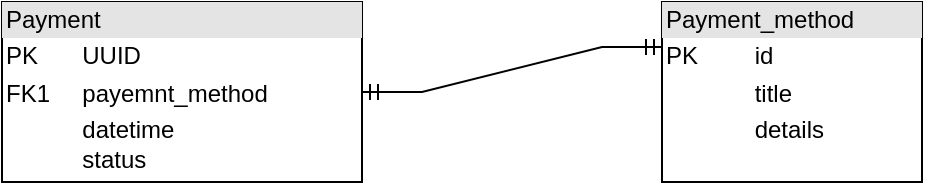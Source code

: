 <mxfile version="20.8.16" type="device"><diagram name="Страница 1" id="T3HGEiSSBw1LvKvfjtLk"><mxGraphModel dx="1434" dy="707" grid="1" gridSize="10" guides="1" tooltips="1" connect="1" arrows="1" fold="1" page="1" pageScale="1" pageWidth="827" pageHeight="1169" math="0" shadow="0"><root><mxCell id="0"/><mxCell id="1" parent="0"/><mxCell id="t3cZsNjKMQNc1aGJjUF6-1" value="&lt;div style=&quot;box-sizing:border-box;width:100%;background:#e4e4e4;padding:2px;&quot;&gt;Payment&lt;/div&gt;&lt;table style=&quot;width:100%;font-size:1em;&quot; cellpadding=&quot;2&quot; cellspacing=&quot;0&quot;&gt;&lt;tbody&gt;&lt;tr&gt;&lt;td&gt;PK&lt;/td&gt;&lt;td&gt;UUID&lt;/td&gt;&lt;/tr&gt;&lt;tr&gt;&lt;td&gt;FK1&lt;/td&gt;&lt;td&gt;payemnt_method&lt;/td&gt;&lt;/tr&gt;&lt;tr&gt;&lt;td&gt;&lt;/td&gt;&lt;td&gt;datetime&lt;br&gt;status&lt;br&gt;&lt;br&gt;&lt;/td&gt;&lt;/tr&gt;&lt;/tbody&gt;&lt;/table&gt;" style="verticalAlign=top;align=left;overflow=fill;html=1;" vertex="1" parent="1"><mxGeometry x="150" y="340" width="180" height="90" as="geometry"/></mxCell><mxCell id="t3cZsNjKMQNc1aGJjUF6-2" value="&lt;div style=&quot;box-sizing:border-box;width:100%;background:#e4e4e4;padding:2px;&quot;&gt;Payment_method&lt;/div&gt;&lt;table style=&quot;width:100%;font-size:1em;&quot; cellpadding=&quot;2&quot; cellspacing=&quot;0&quot;&gt;&lt;tbody&gt;&lt;tr&gt;&lt;td&gt;PK&lt;/td&gt;&lt;td&gt;id&lt;/td&gt;&lt;/tr&gt;&lt;tr&gt;&lt;td&gt;&lt;br&gt;&lt;/td&gt;&lt;td&gt;title&lt;/td&gt;&lt;/tr&gt;&lt;tr&gt;&lt;td&gt;&lt;/td&gt;&lt;td&gt;details&lt;/td&gt;&lt;/tr&gt;&lt;/tbody&gt;&lt;/table&gt;" style="verticalAlign=top;align=left;overflow=fill;html=1;" vertex="1" parent="1"><mxGeometry x="480" y="340" width="130" height="90" as="geometry"/></mxCell><mxCell id="t3cZsNjKMQNc1aGJjUF6-3" value="" style="edgeStyle=entityRelationEdgeStyle;fontSize=12;html=1;endArrow=ERmandOne;startArrow=ERmandOne;rounded=0;exitX=1;exitY=0.5;exitDx=0;exitDy=0;entryX=0;entryY=0.25;entryDx=0;entryDy=0;" edge="1" parent="1" source="t3cZsNjKMQNc1aGJjUF6-1" target="t3cZsNjKMQNc1aGJjUF6-2"><mxGeometry width="100" height="100" relative="1" as="geometry"><mxPoint x="360" y="440" as="sourcePoint"/><mxPoint x="460" y="340" as="targetPoint"/></mxGeometry></mxCell></root></mxGraphModel></diagram></mxfile>